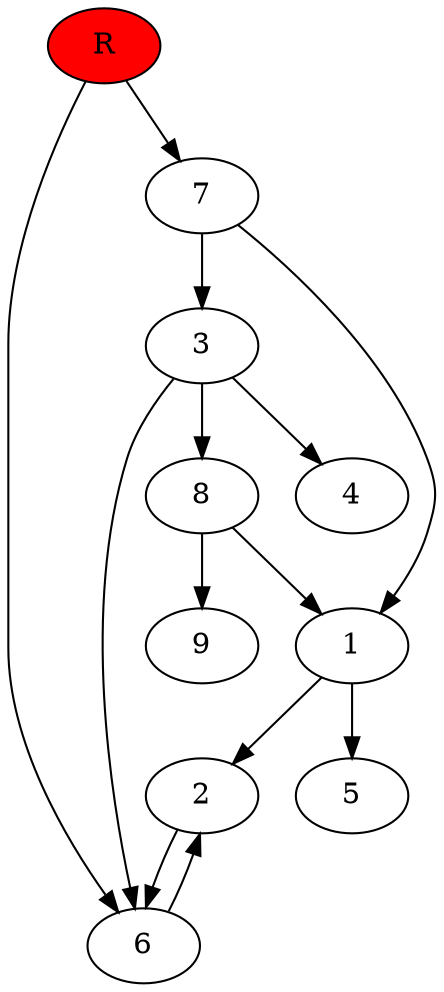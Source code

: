digraph prb78205 {
	1
	2
	3
	4
	5
	6
	7
	8
	R [fillcolor="#ff0000" style=filled]
	1 -> 2
	1 -> 5
	2 -> 6
	3 -> 4
	3 -> 6
	3 -> 8
	6 -> 2
	7 -> 1
	7 -> 3
	8 -> 1
	8 -> 9
	R -> 6
	R -> 7
}
